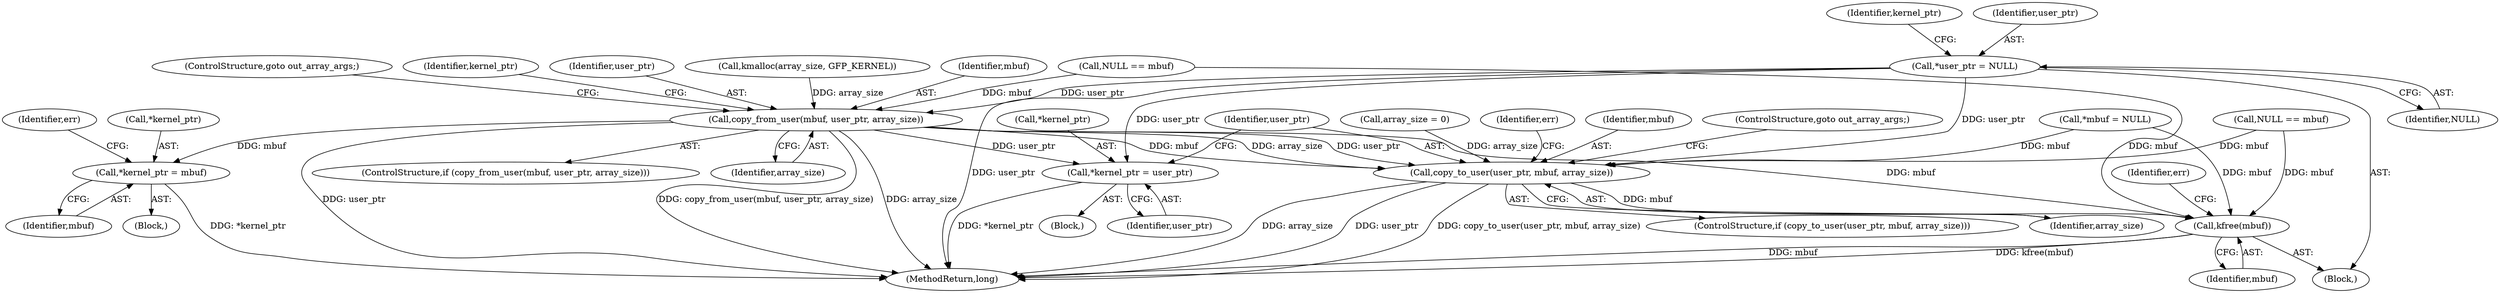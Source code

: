 digraph "0_linux_fc0a80798576f80ca10b3f6c9c7097f12fd1d64e@pointer" {
"1000135" [label="(Call,*user_ptr = NULL)"];
"1000263" [label="(Call,copy_from_user(mbuf, user_ptr, array_size))"];
"1000268" [label="(Call,*kernel_ptr = mbuf)"];
"1000290" [label="(Call,*kernel_ptr = user_ptr)"];
"1000295" [label="(Call,copy_to_user(user_ptr, mbuf, array_size))"];
"1000329" [label="(Call,kfree(mbuf))"];
"1000262" [label="(ControlStructure,if (copy_from_user(mbuf, user_ptr, array_size)))"];
"1000333" [label="(MethodReturn,long)"];
"1000297" [label="(Identifier,mbuf)"];
"1000112" [label="(Block,)"];
"1000263" [label="(Call,copy_from_user(mbuf, user_ptr, array_size))"];
"1000330" [label="(Identifier,mbuf)"];
"1000267" [label="(ControlStructure,goto out_array_args;)"];
"1000294" [label="(ControlStructure,if (copy_to_user(user_ptr, mbuf, array_size)))"];
"1000254" [label="(Call,NULL == mbuf)"];
"1000295" [label="(Call,copy_to_user(user_ptr, mbuf, array_size))"];
"1000271" [label="(Identifier,mbuf)"];
"1000291" [label="(Call,*kernel_ptr)"];
"1000303" [label="(ControlStructure,goto out_array_args;)"];
"1000140" [label="(Identifier,kernel_ptr)"];
"1000137" [label="(Identifier,NULL)"];
"1000298" [label="(Identifier,array_size)"];
"1000131" [label="(Call,array_size = 0)"];
"1000115" [label="(Call,*mbuf = NULL)"];
"1000296" [label="(Identifier,user_ptr)"];
"1000270" [label="(Identifier,kernel_ptr)"];
"1000265" [label="(Identifier,user_ptr)"];
"1000332" [label="(Identifier,err)"];
"1000268" [label="(Call,*kernel_ptr = mbuf)"];
"1000246" [label="(Call,kmalloc(array_size, GFP_KERNEL))"];
"1000264" [label="(Identifier,mbuf)"];
"1000300" [label="(Identifier,err)"];
"1000273" [label="(Identifier,err)"];
"1000293" [label="(Identifier,user_ptr)"];
"1000289" [label="(Block,)"];
"1000266" [label="(Identifier,array_size)"];
"1000269" [label="(Call,*kernel_ptr)"];
"1000167" [label="(Call,NULL == mbuf)"];
"1000136" [label="(Identifier,user_ptr)"];
"1000243" [label="(Block,)"];
"1000290" [label="(Call,*kernel_ptr = user_ptr)"];
"1000329" [label="(Call,kfree(mbuf))"];
"1000135" [label="(Call,*user_ptr = NULL)"];
"1000135" -> "1000112"  [label="AST: "];
"1000135" -> "1000137"  [label="CFG: "];
"1000136" -> "1000135"  [label="AST: "];
"1000137" -> "1000135"  [label="AST: "];
"1000140" -> "1000135"  [label="CFG: "];
"1000135" -> "1000333"  [label="DDG: user_ptr"];
"1000135" -> "1000263"  [label="DDG: user_ptr"];
"1000135" -> "1000290"  [label="DDG: user_ptr"];
"1000135" -> "1000295"  [label="DDG: user_ptr"];
"1000263" -> "1000262"  [label="AST: "];
"1000263" -> "1000266"  [label="CFG: "];
"1000264" -> "1000263"  [label="AST: "];
"1000265" -> "1000263"  [label="AST: "];
"1000266" -> "1000263"  [label="AST: "];
"1000267" -> "1000263"  [label="CFG: "];
"1000270" -> "1000263"  [label="CFG: "];
"1000263" -> "1000333"  [label="DDG: user_ptr"];
"1000263" -> "1000333"  [label="DDG: copy_from_user(mbuf, user_ptr, array_size)"];
"1000263" -> "1000333"  [label="DDG: array_size"];
"1000254" -> "1000263"  [label="DDG: mbuf"];
"1000246" -> "1000263"  [label="DDG: array_size"];
"1000263" -> "1000268"  [label="DDG: mbuf"];
"1000263" -> "1000290"  [label="DDG: user_ptr"];
"1000263" -> "1000295"  [label="DDG: user_ptr"];
"1000263" -> "1000295"  [label="DDG: mbuf"];
"1000263" -> "1000295"  [label="DDG: array_size"];
"1000263" -> "1000329"  [label="DDG: mbuf"];
"1000268" -> "1000243"  [label="AST: "];
"1000268" -> "1000271"  [label="CFG: "];
"1000269" -> "1000268"  [label="AST: "];
"1000271" -> "1000268"  [label="AST: "];
"1000273" -> "1000268"  [label="CFG: "];
"1000268" -> "1000333"  [label="DDG: *kernel_ptr"];
"1000290" -> "1000289"  [label="AST: "];
"1000290" -> "1000293"  [label="CFG: "];
"1000291" -> "1000290"  [label="AST: "];
"1000293" -> "1000290"  [label="AST: "];
"1000296" -> "1000290"  [label="CFG: "];
"1000290" -> "1000333"  [label="DDG: *kernel_ptr"];
"1000295" -> "1000294"  [label="AST: "];
"1000295" -> "1000298"  [label="CFG: "];
"1000296" -> "1000295"  [label="AST: "];
"1000297" -> "1000295"  [label="AST: "];
"1000298" -> "1000295"  [label="AST: "];
"1000300" -> "1000295"  [label="CFG: "];
"1000303" -> "1000295"  [label="CFG: "];
"1000295" -> "1000333"  [label="DDG: array_size"];
"1000295" -> "1000333"  [label="DDG: user_ptr"];
"1000295" -> "1000333"  [label="DDG: copy_to_user(user_ptr, mbuf, array_size)"];
"1000115" -> "1000295"  [label="DDG: mbuf"];
"1000167" -> "1000295"  [label="DDG: mbuf"];
"1000131" -> "1000295"  [label="DDG: array_size"];
"1000295" -> "1000329"  [label="DDG: mbuf"];
"1000329" -> "1000112"  [label="AST: "];
"1000329" -> "1000330"  [label="CFG: "];
"1000330" -> "1000329"  [label="AST: "];
"1000332" -> "1000329"  [label="CFG: "];
"1000329" -> "1000333"  [label="DDG: kfree(mbuf)"];
"1000329" -> "1000333"  [label="DDG: mbuf"];
"1000254" -> "1000329"  [label="DDG: mbuf"];
"1000115" -> "1000329"  [label="DDG: mbuf"];
"1000167" -> "1000329"  [label="DDG: mbuf"];
}
